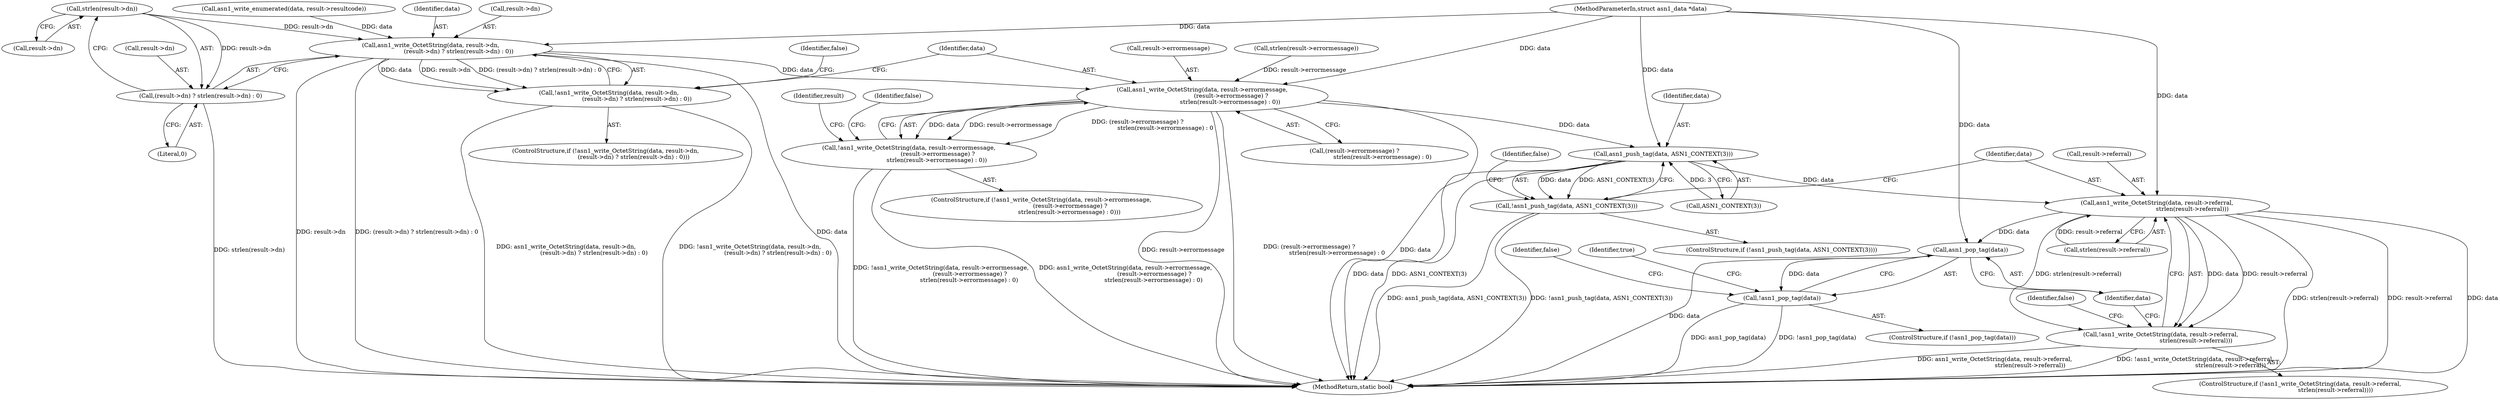 digraph "0_samba_530d50a1abdcdf4d1775652d4c456c1274d83d8d_0@API" {
"1000124" [label="(Call,strlen(result->dn))"];
"1000115" [label="(Call,asn1_write_OctetString(data, result->dn,\n                              (result->dn) ? strlen(result->dn) : 0))"];
"1000114" [label="(Call,!asn1_write_OctetString(data, result->dn,\n                              (result->dn) ? strlen(result->dn) : 0))"];
"1000133" [label="(Call,asn1_write_OctetString(data, result->errormessage,\n                               (result->errormessage) ?\n                              strlen(result->errormessage) : 0))"];
"1000132" [label="(Call,!asn1_write_OctetString(data, result->errormessage,\n                               (result->errormessage) ?\n                              strlen(result->errormessage) : 0))"];
"1000156" [label="(Call,asn1_push_tag(data, ASN1_CONTEXT(3)))"];
"1000155" [label="(Call,!asn1_push_tag(data, ASN1_CONTEXT(3)))"];
"1000164" [label="(Call,asn1_write_OctetString(data, result->referral,\n                                      strlen(result->referral)))"];
"1000163" [label="(Call,!asn1_write_OctetString(data, result->referral,\n                                      strlen(result->referral)))"];
"1000177" [label="(Call,asn1_pop_tag(data))"];
"1000176" [label="(Call,!asn1_pop_tag(data))"];
"1000120" [label="(Call,(result->dn) ? strlen(result->dn) : 0)"];
"1000120" [label="(Call,(result->dn) ? strlen(result->dn) : 0)"];
"1000124" [label="(Call,strlen(result->dn))"];
"1000176" [label="(Call,!asn1_pop_tag(data))"];
"1000121" [label="(Call,result->dn)"];
"1000151" [label="(Identifier,result)"];
"1000162" [label="(ControlStructure,if (!asn1_write_OctetString(data, result->referral,\n                                      strlen(result->referral))))"];
"1000156" [label="(Call,asn1_push_tag(data, ASN1_CONTEXT(3)))"];
"1000165" [label="(Identifier,data)"];
"1000164" [label="(Call,asn1_write_OctetString(data, result->referral,\n                                      strlen(result->referral)))"];
"1000101" [label="(MethodParameterIn,struct asn1_data *data)"];
"1000180" [label="(Identifier,false)"];
"1000175" [label="(ControlStructure,if (!asn1_pop_tag(data)))"];
"1000177" [label="(Call,asn1_pop_tag(data))"];
"1000178" [label="(Identifier,data)"];
"1000157" [label="(Identifier,data)"];
"1000125" [label="(Call,result->dn)"];
"1000182" [label="(Identifier,true)"];
"1000114" [label="(Call,!asn1_write_OctetString(data, result->dn,\n                              (result->dn) ? strlen(result->dn) : 0))"];
"1000163" [label="(Call,!asn1_write_OctetString(data, result->referral,\n                                      strlen(result->referral)))"];
"1000161" [label="(Identifier,false)"];
"1000115" [label="(Call,asn1_write_OctetString(data, result->dn,\n                              (result->dn) ? strlen(result->dn) : 0))"];
"1000131" [label="(ControlStructure,if (!asn1_write_OctetString(data, result->errormessage,\n                               (result->errormessage) ?\n                              strlen(result->errormessage) : 0)))"];
"1000132" [label="(Call,!asn1_write_OctetString(data, result->errormessage,\n                               (result->errormessage) ?\n                              strlen(result->errormessage) : 0))"];
"1000166" [label="(Call,result->referral)"];
"1000148" [label="(Identifier,false)"];
"1000106" [label="(Call,asn1_write_enumerated(data, result->resultcode))"];
"1000116" [label="(Identifier,data)"];
"1000133" [label="(Call,asn1_write_OctetString(data, result->errormessage,\n                               (result->errormessage) ?\n                              strlen(result->errormessage) : 0))"];
"1000183" [label="(MethodReturn,static bool)"];
"1000155" [label="(Call,!asn1_push_tag(data, ASN1_CONTEXT(3)))"];
"1000138" [label="(Call,(result->errormessage) ?\n                              strlen(result->errormessage) : 0)"];
"1000158" [label="(Call,ASN1_CONTEXT(3))"];
"1000128" [label="(Literal,0)"];
"1000113" [label="(ControlStructure,if (!asn1_write_OctetString(data, result->dn,\n                              (result->dn) ? strlen(result->dn) : 0)))"];
"1000134" [label="(Identifier,data)"];
"1000169" [label="(Call,strlen(result->referral))"];
"1000154" [label="(ControlStructure,if (!asn1_push_tag(data, ASN1_CONTEXT(3))))"];
"1000142" [label="(Call,strlen(result->errormessage))"];
"1000135" [label="(Call,result->errormessage)"];
"1000117" [label="(Call,result->dn)"];
"1000174" [label="(Identifier,false)"];
"1000130" [label="(Identifier,false)"];
"1000124" -> "1000120"  [label="AST: "];
"1000124" -> "1000125"  [label="CFG: "];
"1000125" -> "1000124"  [label="AST: "];
"1000120" -> "1000124"  [label="CFG: "];
"1000124" -> "1000115"  [label="DDG: result->dn"];
"1000124" -> "1000120"  [label="DDG: result->dn"];
"1000115" -> "1000114"  [label="AST: "];
"1000115" -> "1000120"  [label="CFG: "];
"1000116" -> "1000115"  [label="AST: "];
"1000117" -> "1000115"  [label="AST: "];
"1000120" -> "1000115"  [label="AST: "];
"1000114" -> "1000115"  [label="CFG: "];
"1000115" -> "1000183"  [label="DDG: data"];
"1000115" -> "1000183"  [label="DDG: result->dn"];
"1000115" -> "1000183"  [label="DDG: (result->dn) ? strlen(result->dn) : 0"];
"1000115" -> "1000114"  [label="DDG: data"];
"1000115" -> "1000114"  [label="DDG: result->dn"];
"1000115" -> "1000114"  [label="DDG: (result->dn) ? strlen(result->dn) : 0"];
"1000106" -> "1000115"  [label="DDG: data"];
"1000101" -> "1000115"  [label="DDG: data"];
"1000115" -> "1000133"  [label="DDG: data"];
"1000114" -> "1000113"  [label="AST: "];
"1000130" -> "1000114"  [label="CFG: "];
"1000134" -> "1000114"  [label="CFG: "];
"1000114" -> "1000183"  [label="DDG: !asn1_write_OctetString(data, result->dn,\n                              (result->dn) ? strlen(result->dn) : 0)"];
"1000114" -> "1000183"  [label="DDG: asn1_write_OctetString(data, result->dn,\n                              (result->dn) ? strlen(result->dn) : 0)"];
"1000133" -> "1000132"  [label="AST: "];
"1000133" -> "1000138"  [label="CFG: "];
"1000134" -> "1000133"  [label="AST: "];
"1000135" -> "1000133"  [label="AST: "];
"1000138" -> "1000133"  [label="AST: "];
"1000132" -> "1000133"  [label="CFG: "];
"1000133" -> "1000183"  [label="DDG: data"];
"1000133" -> "1000183"  [label="DDG: result->errormessage"];
"1000133" -> "1000183"  [label="DDG: (result->errormessage) ?\n                              strlen(result->errormessage) : 0"];
"1000133" -> "1000132"  [label="DDG: data"];
"1000133" -> "1000132"  [label="DDG: result->errormessage"];
"1000133" -> "1000132"  [label="DDG: (result->errormessage) ?\n                              strlen(result->errormessage) : 0"];
"1000101" -> "1000133"  [label="DDG: data"];
"1000142" -> "1000133"  [label="DDG: result->errormessage"];
"1000133" -> "1000156"  [label="DDG: data"];
"1000132" -> "1000131"  [label="AST: "];
"1000148" -> "1000132"  [label="CFG: "];
"1000151" -> "1000132"  [label="CFG: "];
"1000132" -> "1000183"  [label="DDG: !asn1_write_OctetString(data, result->errormessage,\n                               (result->errormessage) ?\n                              strlen(result->errormessage) : 0)"];
"1000132" -> "1000183"  [label="DDG: asn1_write_OctetString(data, result->errormessage,\n                               (result->errormessage) ?\n                              strlen(result->errormessage) : 0)"];
"1000156" -> "1000155"  [label="AST: "];
"1000156" -> "1000158"  [label="CFG: "];
"1000157" -> "1000156"  [label="AST: "];
"1000158" -> "1000156"  [label="AST: "];
"1000155" -> "1000156"  [label="CFG: "];
"1000156" -> "1000183"  [label="DDG: data"];
"1000156" -> "1000183"  [label="DDG: ASN1_CONTEXT(3)"];
"1000156" -> "1000155"  [label="DDG: data"];
"1000156" -> "1000155"  [label="DDG: ASN1_CONTEXT(3)"];
"1000101" -> "1000156"  [label="DDG: data"];
"1000158" -> "1000156"  [label="DDG: 3"];
"1000156" -> "1000164"  [label="DDG: data"];
"1000155" -> "1000154"  [label="AST: "];
"1000161" -> "1000155"  [label="CFG: "];
"1000165" -> "1000155"  [label="CFG: "];
"1000155" -> "1000183"  [label="DDG: !asn1_push_tag(data, ASN1_CONTEXT(3))"];
"1000155" -> "1000183"  [label="DDG: asn1_push_tag(data, ASN1_CONTEXT(3))"];
"1000164" -> "1000163"  [label="AST: "];
"1000164" -> "1000169"  [label="CFG: "];
"1000165" -> "1000164"  [label="AST: "];
"1000166" -> "1000164"  [label="AST: "];
"1000169" -> "1000164"  [label="AST: "];
"1000163" -> "1000164"  [label="CFG: "];
"1000164" -> "1000183"  [label="DDG: strlen(result->referral)"];
"1000164" -> "1000183"  [label="DDG: result->referral"];
"1000164" -> "1000183"  [label="DDG: data"];
"1000164" -> "1000163"  [label="DDG: data"];
"1000164" -> "1000163"  [label="DDG: result->referral"];
"1000164" -> "1000163"  [label="DDG: strlen(result->referral)"];
"1000101" -> "1000164"  [label="DDG: data"];
"1000169" -> "1000164"  [label="DDG: result->referral"];
"1000164" -> "1000177"  [label="DDG: data"];
"1000163" -> "1000162"  [label="AST: "];
"1000174" -> "1000163"  [label="CFG: "];
"1000178" -> "1000163"  [label="CFG: "];
"1000163" -> "1000183"  [label="DDG: asn1_write_OctetString(data, result->referral,\n                                      strlen(result->referral))"];
"1000163" -> "1000183"  [label="DDG: !asn1_write_OctetString(data, result->referral,\n                                      strlen(result->referral))"];
"1000177" -> "1000176"  [label="AST: "];
"1000177" -> "1000178"  [label="CFG: "];
"1000178" -> "1000177"  [label="AST: "];
"1000176" -> "1000177"  [label="CFG: "];
"1000177" -> "1000183"  [label="DDG: data"];
"1000177" -> "1000176"  [label="DDG: data"];
"1000101" -> "1000177"  [label="DDG: data"];
"1000176" -> "1000175"  [label="AST: "];
"1000180" -> "1000176"  [label="CFG: "];
"1000182" -> "1000176"  [label="CFG: "];
"1000176" -> "1000183"  [label="DDG: !asn1_pop_tag(data)"];
"1000176" -> "1000183"  [label="DDG: asn1_pop_tag(data)"];
"1000120" -> "1000128"  [label="CFG: "];
"1000121" -> "1000120"  [label="AST: "];
"1000128" -> "1000120"  [label="AST: "];
"1000120" -> "1000183"  [label="DDG: strlen(result->dn)"];
}
